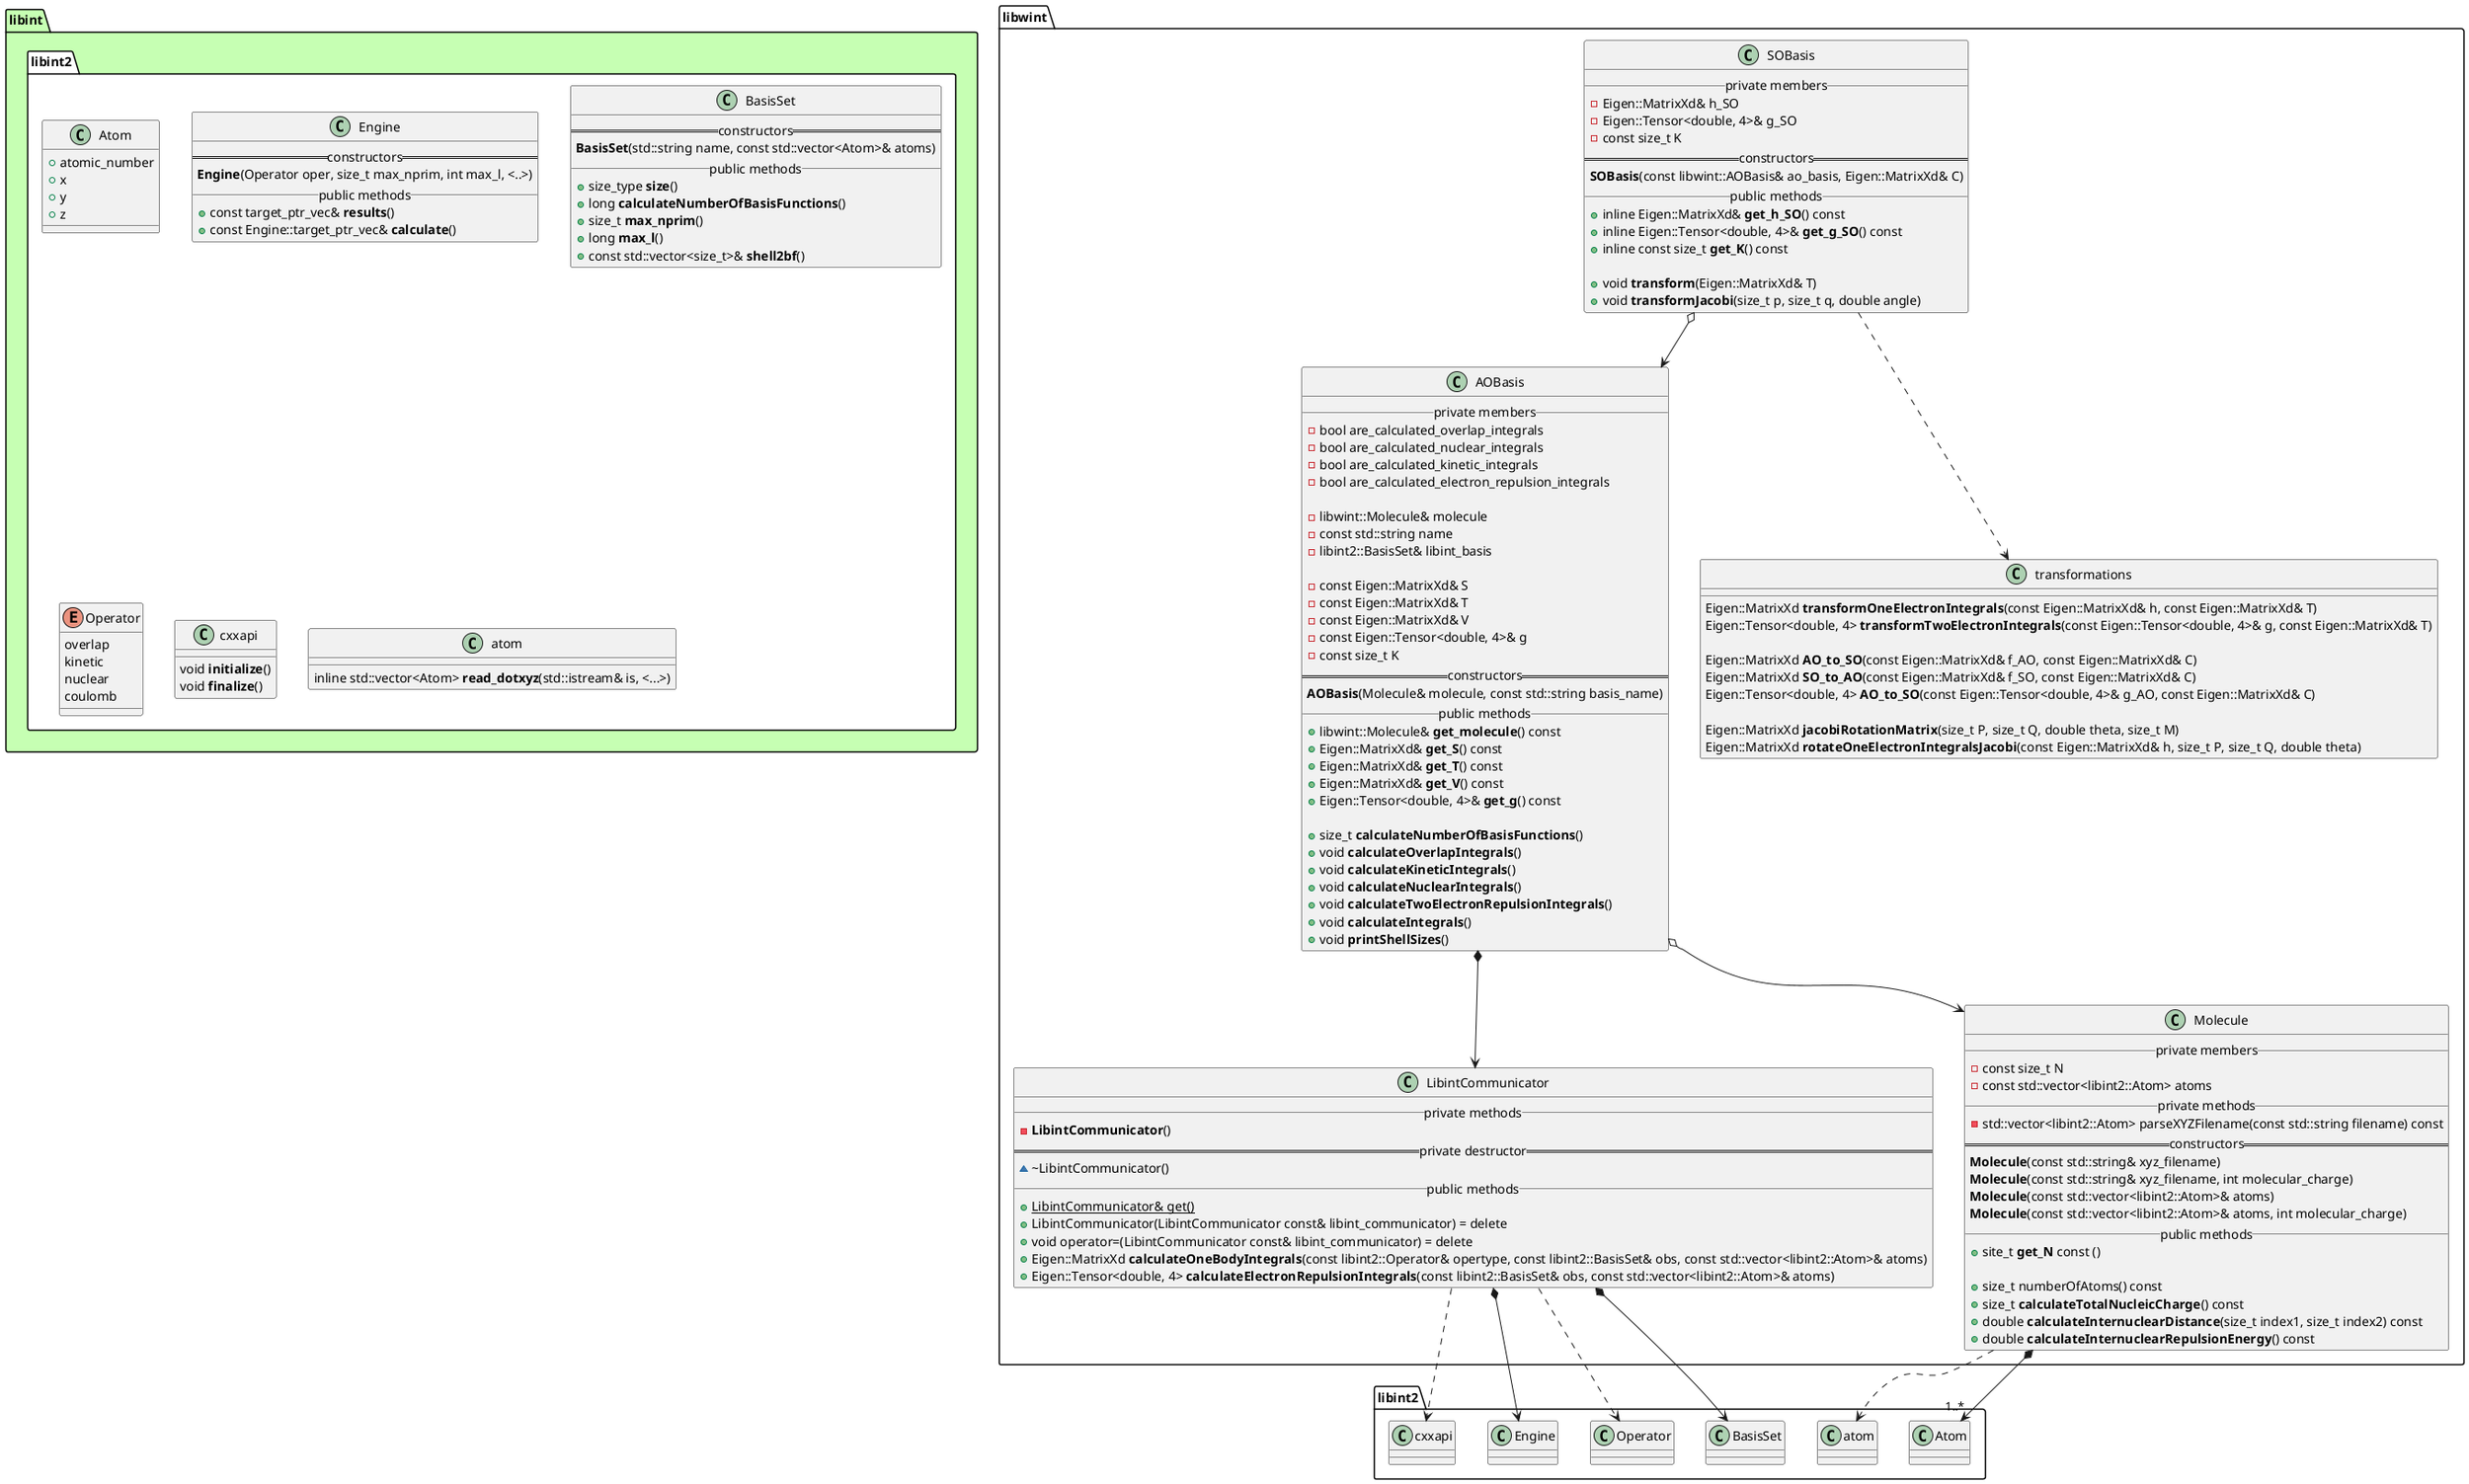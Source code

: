 @startuml



package libint #c6ffb3 {
    namespace libint2 #ffffff {
        class Atom {
            + atomic_number
            + x
            + y
            + z
        }

        class Engine {
            == constructors ==
                **Engine**(Operator oper, size_t max_nprim, int max_l, <..>)
            __ public methods __
                + const target_ptr_vec& **results**()
                + const Engine::target_ptr_vec& **calculate**()
        }

        class BasisSet {
            == constructors ==
                **BasisSet**(std::string name, const std::vector<Atom>& atoms)
            __ public methods __
                + size_type **size**()
                + long **calculateNumberOfBasisFunctions**()
                + size_t **max_nprim**()
                + long **max_l**()
                + const std::vector<size_t>& **shell2bf**()
        }

        enum Operator {
            overlap
            kinetic
            nuclear
            coulomb
        }

        class cxxapi {
                void **initialize**()
                void **finalize**()
        }

        class atom {
            inline std::vector<Atom> **read_dotxyz**(std::istream& is, <...>)
        }
    }
}




namespace libwint {

    class AOBasis {
        __ private members __
            - bool are_calculated_overlap_integrals
            - bool are_calculated_nuclear_integrals
            - bool are_calculated_kinetic_integrals
            - bool are_calculated_electron_repulsion_integrals

            - libwint::Molecule& molecule
            - const std::string name
            - libint2::BasisSet& libint_basis

            - const Eigen::MatrixXd& S
            - const Eigen::MatrixXd& T
            - const Eigen::MatrixXd& V
            - const Eigen::Tensor<double, 4>& g
            - const size_t K
        == constructors ==
            **AOBasis**(Molecule& molecule, const std::string basis_name)
        __ public methods __
            + libwint::Molecule& **get_molecule**() const
            + Eigen::MatrixXd& **get_S**() const
            + Eigen::MatrixXd& **get_T**() const
            + Eigen::MatrixXd& **get_V**() const
            + Eigen::Tensor<double, 4>& **get_g**() const

            + size_t **calculateNumberOfBasisFunctions**()
            + void **calculateOverlapIntegrals**()
            + void **calculateKineticIntegrals**()
            + void **calculateNuclearIntegrals**()
            + void **calculateTwoElectronRepulsionIntegrals**()
            + void **calculateIntegrals**()
            + void **printShellSizes**()
    }


    class SOBasis {
        __ private members __
            - Eigen::MatrixXd& h_SO
            - Eigen::Tensor<double, 4>& g_SO
            - const size_t K
        == constructors ==
            **SOBasis**(const libwint::AOBasis& ao_basis, Eigen::MatrixXd& C)
        __ public methods __
            + inline Eigen::MatrixXd& **get_h_SO**() const
            + inline Eigen::Tensor<double, 4>& **get_g_SO**() const
            + inline const size_t **get_K**() const

            + void **transform**(Eigen::MatrixXd& T)
            + void **transformJacobi**(size_t p, size_t q, double angle)
    }


    class transformations {
            Eigen::MatrixXd **transformOneElectronIntegrals**(const Eigen::MatrixXd& h, const Eigen::MatrixXd& T)
            Eigen::Tensor<double, 4> **transformTwoElectronIntegrals**(const Eigen::Tensor<double, 4>& g, const Eigen::MatrixXd& T)

            Eigen::MatrixXd **AO_to_SO**(const Eigen::MatrixXd& f_AO, const Eigen::MatrixXd& C)
            Eigen::MatrixXd **SO_to_AO**(const Eigen::MatrixXd& f_SO, const Eigen::MatrixXd& C)
            Eigen::Tensor<double, 4> **AO_to_SO**(const Eigen::Tensor<double, 4>& g_AO, const Eigen::MatrixXd& C)

            Eigen::MatrixXd **jacobiRotationMatrix**(size_t P, size_t Q, double theta, size_t M)
            Eigen::MatrixXd **rotateOneElectronIntegralsJacobi**(const Eigen::MatrixXd& h, size_t P, size_t Q, double theta)
    }


    class LibintCommunicator {
        __ private methods __
            - **LibintCommunicator**()
        == private destructor ==
            ~ ~LibintCommunicator()
        __ public methods __
            + {static} LibintCommunicator& get()
            + LibintCommunicator(LibintCommunicator const& libint_communicator) = delete
            + void operator=(LibintCommunicator const& libint_communicator) = delete
            + Eigen::MatrixXd **calculateOneBodyIntegrals**(const libint2::Operator& opertype, const libint2::BasisSet& obs, const std::vector<libint2::Atom>& atoms)
            + Eigen::Tensor<double, 4> **calculateElectronRepulsionIntegrals**(const libint2::BasisSet& obs, const std::vector<libint2::Atom>& atoms)
    }


    class Molecule {
        __ private members __
            - const size_t N
            - const std::vector<libint2::Atom> atoms
        __ private methods __
            - std::vector<libint2::Atom> parseXYZFilename(const std::string filename) const
        == constructors ==
            **Molecule**(const std::string& xyz_filename)
            **Molecule**(const std::string& xyz_filename, int molecular_charge)
            **Molecule**(const std::vector<libint2::Atom>& atoms)
            **Molecule**(const std::vector<libint2::Atom>& atoms, int molecular_charge)
        __ public methods __
            + site_t **get_N** const ()

            + size_t numberOfAtoms() const
            + size_t **calculateTotalNucleicCharge**() const
            + double **calculateInternuclearDistance**(size_t index1, size_t index2) const
            + double **calculateInternuclearRepulsionEnergy**() const
    }

}



libwint.AOBasis o--> libwint.Molecule
libwint.AOBasis *--> libwint.LibintCommunicator

libwint.LibintCommunicator *--> libint2.BasisSet
libwint.LibintCommunicator ..> libint2.Operator
libwint.LibintCommunicator *--> libint2.Engine
libwint.LibintCommunicator ..> libint2.cxxapi

libwint.Molecule *--> "1..*" libint2.Atom
libwint.Molecule ..> libint2.atom

libwint.SOBasis ..> libwint.transformations
libwint.SOBasis o--> libwint.AOBasis


@enduml
